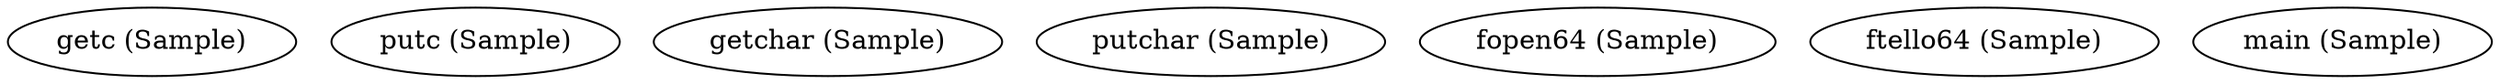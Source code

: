 digraph model { 
	Sample_0 [label="getc (Sample)"];
	Sample_1 [label="putc (Sample)"];
	Sample_2 [label="getchar (Sample)"];
	Sample_3 [label="putchar (Sample)"];
	Sample_4 [label="fopen64 (Sample)"];
	Sample_5 [label="ftello64 (Sample)"];
	Sample_6 [label="main (Sample)"];
}
